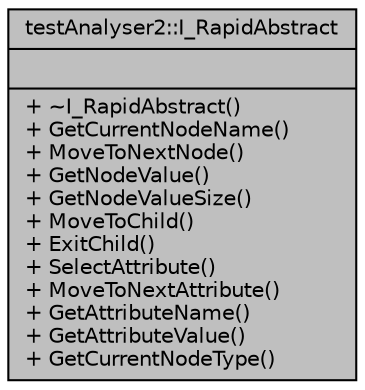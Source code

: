 digraph "testAnalyser2::I_RapidAbstract"
{
 // INTERACTIVE_SVG=YES
 // LATEX_PDF_SIZE
  edge [fontname="Helvetica",fontsize="10",labelfontname="Helvetica",labelfontsize="10"];
  node [fontname="Helvetica",fontsize="10",shape=record];
  Node2 [label="{testAnalyser2::I_RapidAbstract\n||+ ~I_RapidAbstract()\l+ GetCurrentNodeName()\l+ MoveToNextNode()\l+ GetNodeValue()\l+ GetNodeValueSize()\l+ MoveToChild()\l+ ExitChild()\l+ SelectAttribute()\l+ MoveToNextAttribute()\l+ GetAttributeName()\l+ GetAttributeValue()\l+ GetCurrentNodeType()\l}",height=0.2,width=0.4,color="black", fillcolor="grey75", style="filled", fontcolor="black",tooltip=" "];
}
